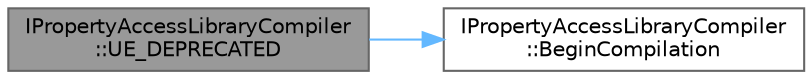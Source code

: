 digraph "IPropertyAccessLibraryCompiler::UE_DEPRECATED"
{
 // INTERACTIVE_SVG=YES
 // LATEX_PDF_SIZE
  bgcolor="transparent";
  edge [fontname=Helvetica,fontsize=10,labelfontname=Helvetica,labelfontsize=10];
  node [fontname=Helvetica,fontsize=10,shape=box,height=0.2,width=0.4];
  rankdir="LR";
  Node1 [id="Node000001",label="IPropertyAccessLibraryCompiler\l::UE_DEPRECATED",height=0.2,width=0.4,color="gray40", fillcolor="grey60", style="filled", fontcolor="black",tooltip=" "];
  Node1 -> Node2 [id="edge1_Node000001_Node000002",color="steelblue1",style="solid",tooltip=" "];
  Node2 [id="Node000002",label="IPropertyAccessLibraryCompiler\l::BeginCompilation",height=0.2,width=0.4,color="grey40", fillcolor="white", style="filled",URL="$d8/dcf/classIPropertyAccessLibraryCompiler.html#a11e3ee8d92a2350e686e954ac4bf7c02",tooltip=" "];
}
